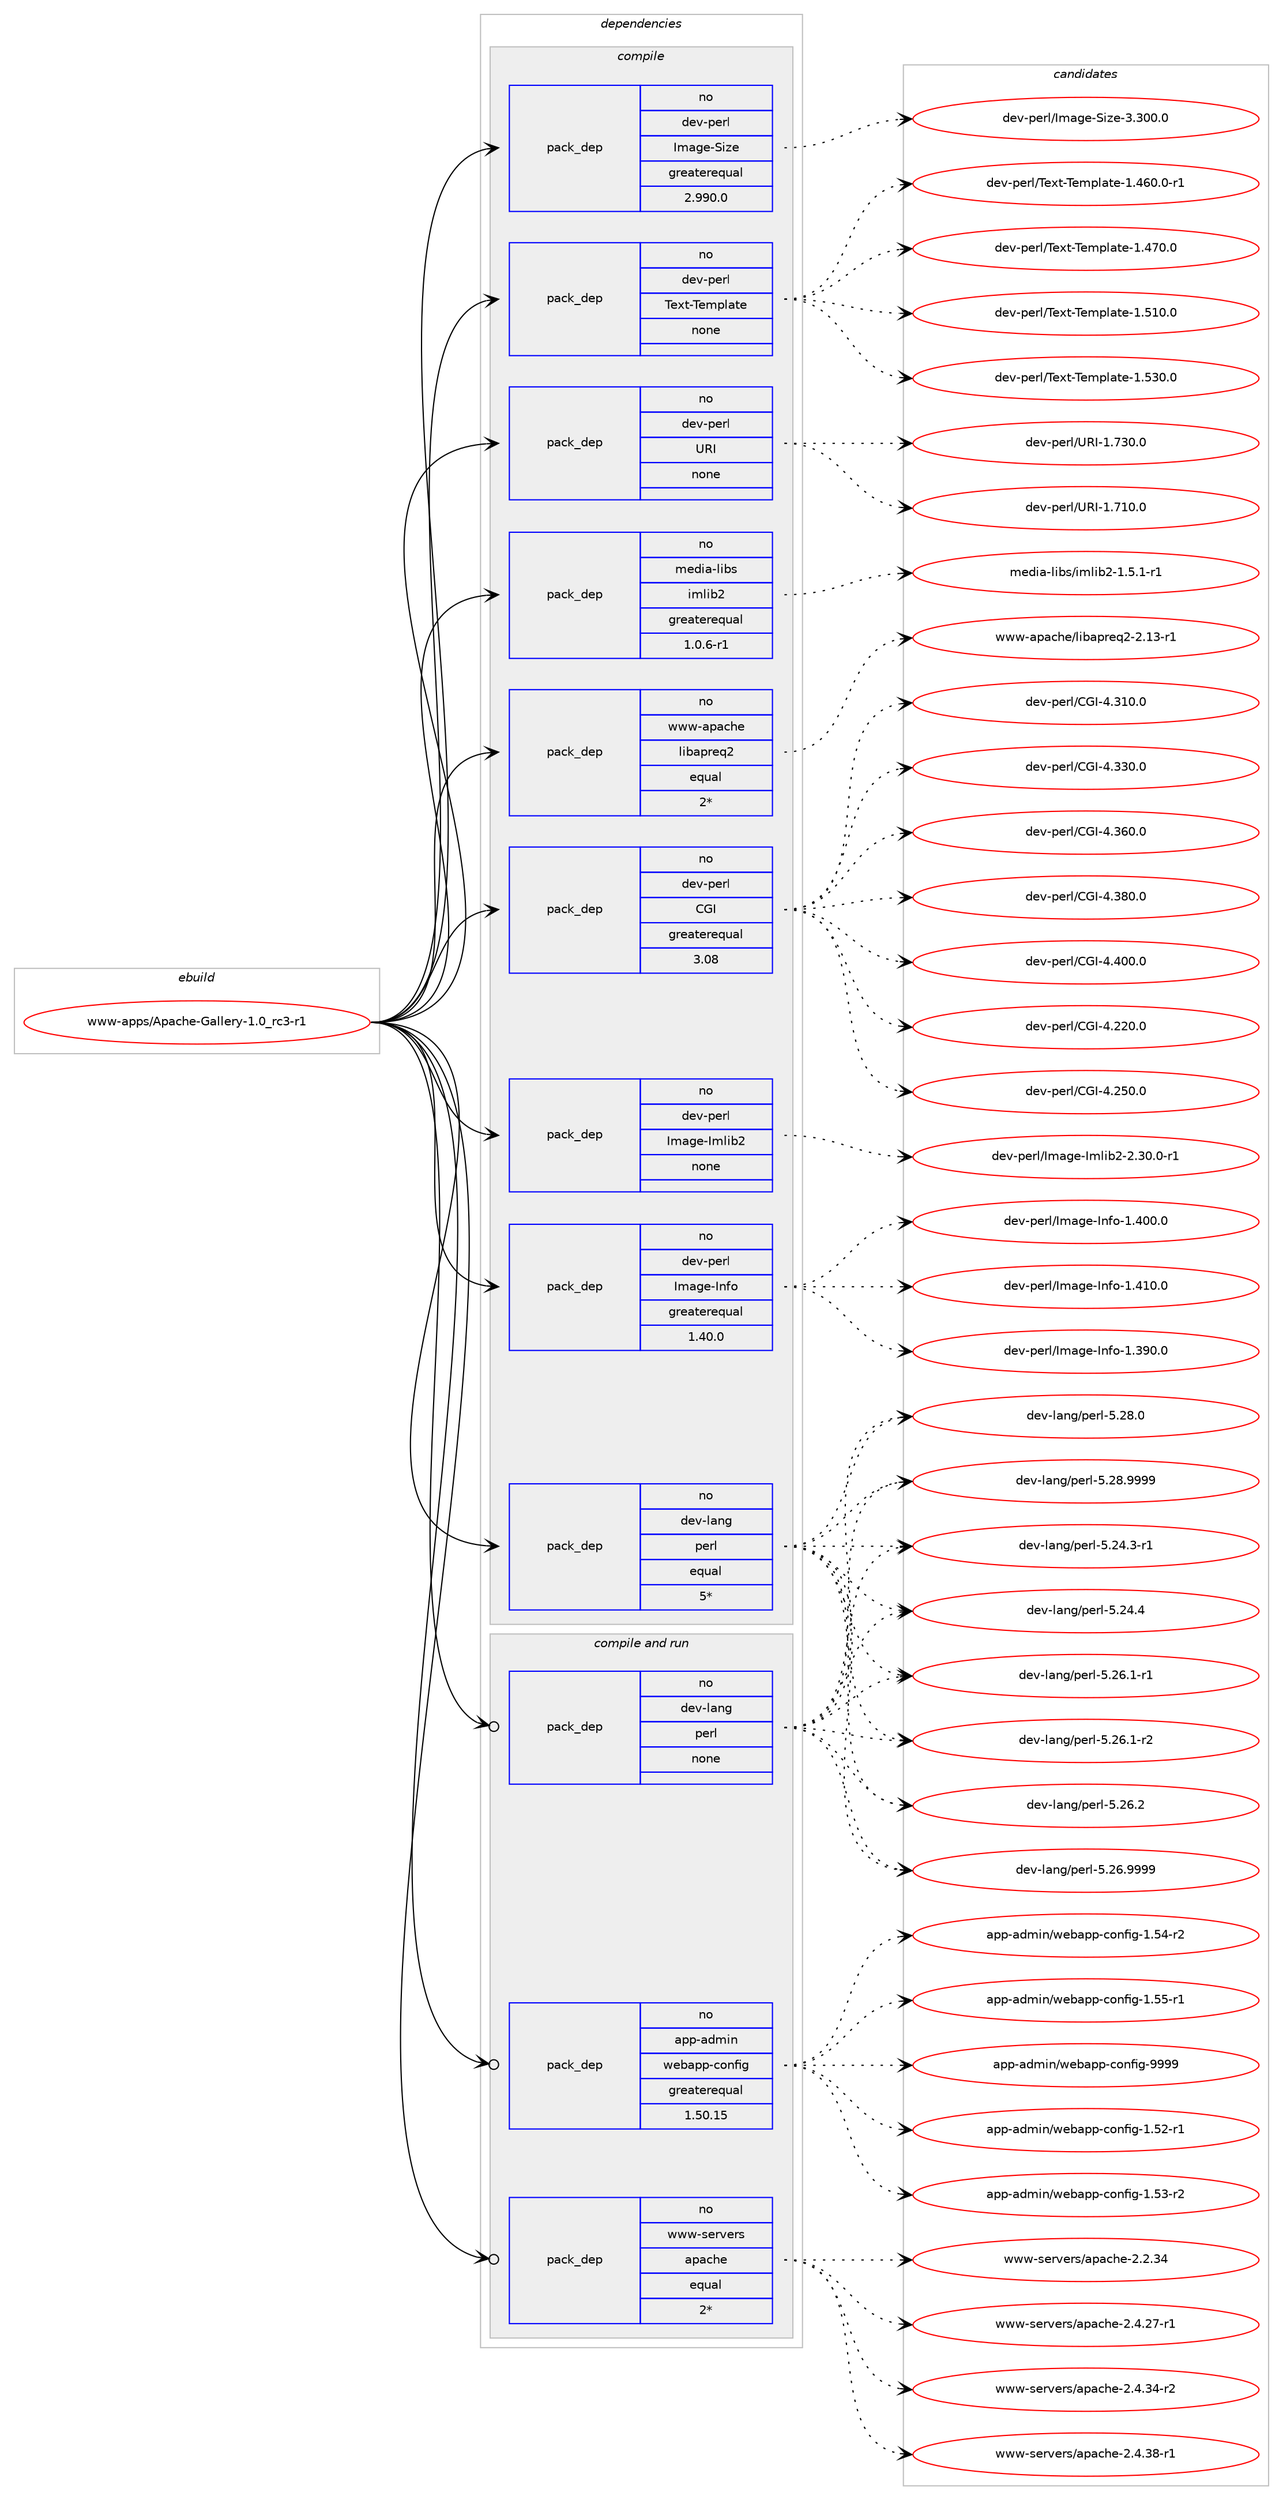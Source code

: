 digraph prolog {

# *************
# Graph options
# *************

newrank=true;
concentrate=true;
compound=true;
graph [rankdir=LR,fontname=Helvetica,fontsize=10,ranksep=1.5];#, ranksep=2.5, nodesep=0.2];
edge  [arrowhead=vee];
node  [fontname=Helvetica,fontsize=10];

# **********
# The ebuild
# **********

subgraph cluster_leftcol {
color=gray;
rank=same;
label=<<i>ebuild</i>>;
id [label="www-apps/Apache-Gallery-1.0_rc3-r1", color=red, width=4, href="../www-apps/Apache-Gallery-1.0_rc3-r1.svg"];
}

# ****************
# The dependencies
# ****************

subgraph cluster_midcol {
color=gray;
label=<<i>dependencies</i>>;
subgraph cluster_compile {
fillcolor="#eeeeee";
style=filled;
label=<<i>compile</i>>;
subgraph pack1251806 {
dependency1743853 [label=<<TABLE BORDER="0" CELLBORDER="1" CELLSPACING="0" CELLPADDING="4" WIDTH="220"><TR><TD ROWSPAN="6" CELLPADDING="30">pack_dep</TD></TR><TR><TD WIDTH="110">no</TD></TR><TR><TD>dev-lang</TD></TR><TR><TD>perl</TD></TR><TR><TD>equal</TD></TR><TR><TD>5*</TD></TR></TABLE>>, shape=none, color=blue];
}
id:e -> dependency1743853:w [weight=20,style="solid",arrowhead="vee"];
subgraph pack1251807 {
dependency1743854 [label=<<TABLE BORDER="0" CELLBORDER="1" CELLSPACING="0" CELLPADDING="4" WIDTH="220"><TR><TD ROWSPAN="6" CELLPADDING="30">pack_dep</TD></TR><TR><TD WIDTH="110">no</TD></TR><TR><TD>dev-perl</TD></TR><TR><TD>CGI</TD></TR><TR><TD>greaterequal</TD></TR><TR><TD>3.08</TD></TR></TABLE>>, shape=none, color=blue];
}
id:e -> dependency1743854:w [weight=20,style="solid",arrowhead="vee"];
subgraph pack1251808 {
dependency1743855 [label=<<TABLE BORDER="0" CELLBORDER="1" CELLSPACING="0" CELLPADDING="4" WIDTH="220"><TR><TD ROWSPAN="6" CELLPADDING="30">pack_dep</TD></TR><TR><TD WIDTH="110">no</TD></TR><TR><TD>dev-perl</TD></TR><TR><TD>Image-Imlib2</TD></TR><TR><TD>none</TD></TR><TR><TD></TD></TR></TABLE>>, shape=none, color=blue];
}
id:e -> dependency1743855:w [weight=20,style="solid",arrowhead="vee"];
subgraph pack1251809 {
dependency1743856 [label=<<TABLE BORDER="0" CELLBORDER="1" CELLSPACING="0" CELLPADDING="4" WIDTH="220"><TR><TD ROWSPAN="6" CELLPADDING="30">pack_dep</TD></TR><TR><TD WIDTH="110">no</TD></TR><TR><TD>dev-perl</TD></TR><TR><TD>Image-Info</TD></TR><TR><TD>greaterequal</TD></TR><TR><TD>1.40.0</TD></TR></TABLE>>, shape=none, color=blue];
}
id:e -> dependency1743856:w [weight=20,style="solid",arrowhead="vee"];
subgraph pack1251810 {
dependency1743857 [label=<<TABLE BORDER="0" CELLBORDER="1" CELLSPACING="0" CELLPADDING="4" WIDTH="220"><TR><TD ROWSPAN="6" CELLPADDING="30">pack_dep</TD></TR><TR><TD WIDTH="110">no</TD></TR><TR><TD>dev-perl</TD></TR><TR><TD>Image-Size</TD></TR><TR><TD>greaterequal</TD></TR><TR><TD>2.990.0</TD></TR></TABLE>>, shape=none, color=blue];
}
id:e -> dependency1743857:w [weight=20,style="solid",arrowhead="vee"];
subgraph pack1251811 {
dependency1743858 [label=<<TABLE BORDER="0" CELLBORDER="1" CELLSPACING="0" CELLPADDING="4" WIDTH="220"><TR><TD ROWSPAN="6" CELLPADDING="30">pack_dep</TD></TR><TR><TD WIDTH="110">no</TD></TR><TR><TD>dev-perl</TD></TR><TR><TD>Text-Template</TD></TR><TR><TD>none</TD></TR><TR><TD></TD></TR></TABLE>>, shape=none, color=blue];
}
id:e -> dependency1743858:w [weight=20,style="solid",arrowhead="vee"];
subgraph pack1251812 {
dependency1743859 [label=<<TABLE BORDER="0" CELLBORDER="1" CELLSPACING="0" CELLPADDING="4" WIDTH="220"><TR><TD ROWSPAN="6" CELLPADDING="30">pack_dep</TD></TR><TR><TD WIDTH="110">no</TD></TR><TR><TD>dev-perl</TD></TR><TR><TD>URI</TD></TR><TR><TD>none</TD></TR><TR><TD></TD></TR></TABLE>>, shape=none, color=blue];
}
id:e -> dependency1743859:w [weight=20,style="solid",arrowhead="vee"];
subgraph pack1251813 {
dependency1743860 [label=<<TABLE BORDER="0" CELLBORDER="1" CELLSPACING="0" CELLPADDING="4" WIDTH="220"><TR><TD ROWSPAN="6" CELLPADDING="30">pack_dep</TD></TR><TR><TD WIDTH="110">no</TD></TR><TR><TD>media-libs</TD></TR><TR><TD>imlib2</TD></TR><TR><TD>greaterequal</TD></TR><TR><TD>1.0.6-r1</TD></TR></TABLE>>, shape=none, color=blue];
}
id:e -> dependency1743860:w [weight=20,style="solid",arrowhead="vee"];
subgraph pack1251814 {
dependency1743861 [label=<<TABLE BORDER="0" CELLBORDER="1" CELLSPACING="0" CELLPADDING="4" WIDTH="220"><TR><TD ROWSPAN="6" CELLPADDING="30">pack_dep</TD></TR><TR><TD WIDTH="110">no</TD></TR><TR><TD>www-apache</TD></TR><TR><TD>libapreq2</TD></TR><TR><TD>equal</TD></TR><TR><TD>2*</TD></TR></TABLE>>, shape=none, color=blue];
}
id:e -> dependency1743861:w [weight=20,style="solid",arrowhead="vee"];
}
subgraph cluster_compileandrun {
fillcolor="#eeeeee";
style=filled;
label=<<i>compile and run</i>>;
subgraph pack1251815 {
dependency1743862 [label=<<TABLE BORDER="0" CELLBORDER="1" CELLSPACING="0" CELLPADDING="4" WIDTH="220"><TR><TD ROWSPAN="6" CELLPADDING="30">pack_dep</TD></TR><TR><TD WIDTH="110">no</TD></TR><TR><TD>app-admin</TD></TR><TR><TD>webapp-config</TD></TR><TR><TD>greaterequal</TD></TR><TR><TD>1.50.15</TD></TR></TABLE>>, shape=none, color=blue];
}
id:e -> dependency1743862:w [weight=20,style="solid",arrowhead="odotvee"];
subgraph pack1251816 {
dependency1743863 [label=<<TABLE BORDER="0" CELLBORDER="1" CELLSPACING="0" CELLPADDING="4" WIDTH="220"><TR><TD ROWSPAN="6" CELLPADDING="30">pack_dep</TD></TR><TR><TD WIDTH="110">no</TD></TR><TR><TD>dev-lang</TD></TR><TR><TD>perl</TD></TR><TR><TD>none</TD></TR><TR><TD></TD></TR></TABLE>>, shape=none, color=blue];
}
id:e -> dependency1743863:w [weight=20,style="solid",arrowhead="odotvee"];
subgraph pack1251817 {
dependency1743864 [label=<<TABLE BORDER="0" CELLBORDER="1" CELLSPACING="0" CELLPADDING="4" WIDTH="220"><TR><TD ROWSPAN="6" CELLPADDING="30">pack_dep</TD></TR><TR><TD WIDTH="110">no</TD></TR><TR><TD>www-servers</TD></TR><TR><TD>apache</TD></TR><TR><TD>equal</TD></TR><TR><TD>2*</TD></TR></TABLE>>, shape=none, color=blue];
}
id:e -> dependency1743864:w [weight=20,style="solid",arrowhead="odotvee"];
}
subgraph cluster_run {
fillcolor="#eeeeee";
style=filled;
label=<<i>run</i>>;
}
}

# **************
# The candidates
# **************

subgraph cluster_choices {
rank=same;
color=gray;
label=<<i>candidates</i>>;

subgraph choice1251806 {
color=black;
nodesep=1;
choice100101118451089711010347112101114108455346505246514511449 [label="dev-lang/perl-5.24.3-r1", color=red, width=4,href="../dev-lang/perl-5.24.3-r1.svg"];
choice10010111845108971101034711210111410845534650524652 [label="dev-lang/perl-5.24.4", color=red, width=4,href="../dev-lang/perl-5.24.4.svg"];
choice100101118451089711010347112101114108455346505446494511449 [label="dev-lang/perl-5.26.1-r1", color=red, width=4,href="../dev-lang/perl-5.26.1-r1.svg"];
choice100101118451089711010347112101114108455346505446494511450 [label="dev-lang/perl-5.26.1-r2", color=red, width=4,href="../dev-lang/perl-5.26.1-r2.svg"];
choice10010111845108971101034711210111410845534650544650 [label="dev-lang/perl-5.26.2", color=red, width=4,href="../dev-lang/perl-5.26.2.svg"];
choice10010111845108971101034711210111410845534650544657575757 [label="dev-lang/perl-5.26.9999", color=red, width=4,href="../dev-lang/perl-5.26.9999.svg"];
choice10010111845108971101034711210111410845534650564648 [label="dev-lang/perl-5.28.0", color=red, width=4,href="../dev-lang/perl-5.28.0.svg"];
choice10010111845108971101034711210111410845534650564657575757 [label="dev-lang/perl-5.28.9999", color=red, width=4,href="../dev-lang/perl-5.28.9999.svg"];
dependency1743853:e -> choice100101118451089711010347112101114108455346505246514511449:w [style=dotted,weight="100"];
dependency1743853:e -> choice10010111845108971101034711210111410845534650524652:w [style=dotted,weight="100"];
dependency1743853:e -> choice100101118451089711010347112101114108455346505446494511449:w [style=dotted,weight="100"];
dependency1743853:e -> choice100101118451089711010347112101114108455346505446494511450:w [style=dotted,weight="100"];
dependency1743853:e -> choice10010111845108971101034711210111410845534650544650:w [style=dotted,weight="100"];
dependency1743853:e -> choice10010111845108971101034711210111410845534650544657575757:w [style=dotted,weight="100"];
dependency1743853:e -> choice10010111845108971101034711210111410845534650564648:w [style=dotted,weight="100"];
dependency1743853:e -> choice10010111845108971101034711210111410845534650564657575757:w [style=dotted,weight="100"];
}
subgraph choice1251807 {
color=black;
nodesep=1;
choice10010111845112101114108476771734552465050484648 [label="dev-perl/CGI-4.220.0", color=red, width=4,href="../dev-perl/CGI-4.220.0.svg"];
choice10010111845112101114108476771734552465053484648 [label="dev-perl/CGI-4.250.0", color=red, width=4,href="../dev-perl/CGI-4.250.0.svg"];
choice10010111845112101114108476771734552465149484648 [label="dev-perl/CGI-4.310.0", color=red, width=4,href="../dev-perl/CGI-4.310.0.svg"];
choice10010111845112101114108476771734552465151484648 [label="dev-perl/CGI-4.330.0", color=red, width=4,href="../dev-perl/CGI-4.330.0.svg"];
choice10010111845112101114108476771734552465154484648 [label="dev-perl/CGI-4.360.0", color=red, width=4,href="../dev-perl/CGI-4.360.0.svg"];
choice10010111845112101114108476771734552465156484648 [label="dev-perl/CGI-4.380.0", color=red, width=4,href="../dev-perl/CGI-4.380.0.svg"];
choice10010111845112101114108476771734552465248484648 [label="dev-perl/CGI-4.400.0", color=red, width=4,href="../dev-perl/CGI-4.400.0.svg"];
dependency1743854:e -> choice10010111845112101114108476771734552465050484648:w [style=dotted,weight="100"];
dependency1743854:e -> choice10010111845112101114108476771734552465053484648:w [style=dotted,weight="100"];
dependency1743854:e -> choice10010111845112101114108476771734552465149484648:w [style=dotted,weight="100"];
dependency1743854:e -> choice10010111845112101114108476771734552465151484648:w [style=dotted,weight="100"];
dependency1743854:e -> choice10010111845112101114108476771734552465154484648:w [style=dotted,weight="100"];
dependency1743854:e -> choice10010111845112101114108476771734552465156484648:w [style=dotted,weight="100"];
dependency1743854:e -> choice10010111845112101114108476771734552465248484648:w [style=dotted,weight="100"];
}
subgraph choice1251808 {
color=black;
nodesep=1;
choice1001011184511210111410847731099710310145731091081059850455046514846484511449 [label="dev-perl/Image-Imlib2-2.30.0-r1", color=red, width=4,href="../dev-perl/Image-Imlib2-2.30.0-r1.svg"];
dependency1743855:e -> choice1001011184511210111410847731099710310145731091081059850455046514846484511449:w [style=dotted,weight="100"];
}
subgraph choice1251809 {
color=black;
nodesep=1;
choice1001011184511210111410847731099710310145731101021114549465157484648 [label="dev-perl/Image-Info-1.390.0", color=red, width=4,href="../dev-perl/Image-Info-1.390.0.svg"];
choice1001011184511210111410847731099710310145731101021114549465248484648 [label="dev-perl/Image-Info-1.400.0", color=red, width=4,href="../dev-perl/Image-Info-1.400.0.svg"];
choice1001011184511210111410847731099710310145731101021114549465249484648 [label="dev-perl/Image-Info-1.410.0", color=red, width=4,href="../dev-perl/Image-Info-1.410.0.svg"];
dependency1743856:e -> choice1001011184511210111410847731099710310145731101021114549465157484648:w [style=dotted,weight="100"];
dependency1743856:e -> choice1001011184511210111410847731099710310145731101021114549465248484648:w [style=dotted,weight="100"];
dependency1743856:e -> choice1001011184511210111410847731099710310145731101021114549465249484648:w [style=dotted,weight="100"];
}
subgraph choice1251810 {
color=black;
nodesep=1;
choice1001011184511210111410847731099710310145831051221014551465148484648 [label="dev-perl/Image-Size-3.300.0", color=red, width=4,href="../dev-perl/Image-Size-3.300.0.svg"];
dependency1743857:e -> choice1001011184511210111410847731099710310145831051221014551465148484648:w [style=dotted,weight="100"];
}
subgraph choice1251811 {
color=black;
nodesep=1;
choice10010111845112101114108478410112011645841011091121089711610145494652544846484511449 [label="dev-perl/Text-Template-1.460.0-r1", color=red, width=4,href="../dev-perl/Text-Template-1.460.0-r1.svg"];
choice1001011184511210111410847841011201164584101109112108971161014549465255484648 [label="dev-perl/Text-Template-1.470.0", color=red, width=4,href="../dev-perl/Text-Template-1.470.0.svg"];
choice1001011184511210111410847841011201164584101109112108971161014549465349484648 [label="dev-perl/Text-Template-1.510.0", color=red, width=4,href="../dev-perl/Text-Template-1.510.0.svg"];
choice1001011184511210111410847841011201164584101109112108971161014549465351484648 [label="dev-perl/Text-Template-1.530.0", color=red, width=4,href="../dev-perl/Text-Template-1.530.0.svg"];
dependency1743858:e -> choice10010111845112101114108478410112011645841011091121089711610145494652544846484511449:w [style=dotted,weight="100"];
dependency1743858:e -> choice1001011184511210111410847841011201164584101109112108971161014549465255484648:w [style=dotted,weight="100"];
dependency1743858:e -> choice1001011184511210111410847841011201164584101109112108971161014549465349484648:w [style=dotted,weight="100"];
dependency1743858:e -> choice1001011184511210111410847841011201164584101109112108971161014549465351484648:w [style=dotted,weight="100"];
}
subgraph choice1251812 {
color=black;
nodesep=1;
choice10010111845112101114108478582734549465549484648 [label="dev-perl/URI-1.710.0", color=red, width=4,href="../dev-perl/URI-1.710.0.svg"];
choice10010111845112101114108478582734549465551484648 [label="dev-perl/URI-1.730.0", color=red, width=4,href="../dev-perl/URI-1.730.0.svg"];
dependency1743859:e -> choice10010111845112101114108478582734549465549484648:w [style=dotted,weight="100"];
dependency1743859:e -> choice10010111845112101114108478582734549465551484648:w [style=dotted,weight="100"];
}
subgraph choice1251813 {
color=black;
nodesep=1;
choice1091011001059745108105981154710510910810598504549465346494511449 [label="media-libs/imlib2-1.5.1-r1", color=red, width=4,href="../media-libs/imlib2-1.5.1-r1.svg"];
dependency1743860:e -> choice1091011001059745108105981154710510910810598504549465346494511449:w [style=dotted,weight="100"];
}
subgraph choice1251814 {
color=black;
nodesep=1;
choice119119119459711297991041014710810598971121141011135045504649514511449 [label="www-apache/libapreq2-2.13-r1", color=red, width=4,href="../www-apache/libapreq2-2.13-r1.svg"];
dependency1743861:e -> choice119119119459711297991041014710810598971121141011135045504649514511449:w [style=dotted,weight="100"];
}
subgraph choice1251815 {
color=black;
nodesep=1;
choice971121124597100109105110471191019897112112459911111010210510345494653504511449 [label="app-admin/webapp-config-1.52-r1", color=red, width=4,href="../app-admin/webapp-config-1.52-r1.svg"];
choice971121124597100109105110471191019897112112459911111010210510345494653514511450 [label="app-admin/webapp-config-1.53-r2", color=red, width=4,href="../app-admin/webapp-config-1.53-r2.svg"];
choice971121124597100109105110471191019897112112459911111010210510345494653524511450 [label="app-admin/webapp-config-1.54-r2", color=red, width=4,href="../app-admin/webapp-config-1.54-r2.svg"];
choice971121124597100109105110471191019897112112459911111010210510345494653534511449 [label="app-admin/webapp-config-1.55-r1", color=red, width=4,href="../app-admin/webapp-config-1.55-r1.svg"];
choice97112112459710010910511047119101989711211245991111101021051034557575757 [label="app-admin/webapp-config-9999", color=red, width=4,href="../app-admin/webapp-config-9999.svg"];
dependency1743862:e -> choice971121124597100109105110471191019897112112459911111010210510345494653504511449:w [style=dotted,weight="100"];
dependency1743862:e -> choice971121124597100109105110471191019897112112459911111010210510345494653514511450:w [style=dotted,weight="100"];
dependency1743862:e -> choice971121124597100109105110471191019897112112459911111010210510345494653524511450:w [style=dotted,weight="100"];
dependency1743862:e -> choice971121124597100109105110471191019897112112459911111010210510345494653534511449:w [style=dotted,weight="100"];
dependency1743862:e -> choice97112112459710010910511047119101989711211245991111101021051034557575757:w [style=dotted,weight="100"];
}
subgraph choice1251816 {
color=black;
nodesep=1;
choice100101118451089711010347112101114108455346505246514511449 [label="dev-lang/perl-5.24.3-r1", color=red, width=4,href="../dev-lang/perl-5.24.3-r1.svg"];
choice10010111845108971101034711210111410845534650524652 [label="dev-lang/perl-5.24.4", color=red, width=4,href="../dev-lang/perl-5.24.4.svg"];
choice100101118451089711010347112101114108455346505446494511449 [label="dev-lang/perl-5.26.1-r1", color=red, width=4,href="../dev-lang/perl-5.26.1-r1.svg"];
choice100101118451089711010347112101114108455346505446494511450 [label="dev-lang/perl-5.26.1-r2", color=red, width=4,href="../dev-lang/perl-5.26.1-r2.svg"];
choice10010111845108971101034711210111410845534650544650 [label="dev-lang/perl-5.26.2", color=red, width=4,href="../dev-lang/perl-5.26.2.svg"];
choice10010111845108971101034711210111410845534650544657575757 [label="dev-lang/perl-5.26.9999", color=red, width=4,href="../dev-lang/perl-5.26.9999.svg"];
choice10010111845108971101034711210111410845534650564648 [label="dev-lang/perl-5.28.0", color=red, width=4,href="../dev-lang/perl-5.28.0.svg"];
choice10010111845108971101034711210111410845534650564657575757 [label="dev-lang/perl-5.28.9999", color=red, width=4,href="../dev-lang/perl-5.28.9999.svg"];
dependency1743863:e -> choice100101118451089711010347112101114108455346505246514511449:w [style=dotted,weight="100"];
dependency1743863:e -> choice10010111845108971101034711210111410845534650524652:w [style=dotted,weight="100"];
dependency1743863:e -> choice100101118451089711010347112101114108455346505446494511449:w [style=dotted,weight="100"];
dependency1743863:e -> choice100101118451089711010347112101114108455346505446494511450:w [style=dotted,weight="100"];
dependency1743863:e -> choice10010111845108971101034711210111410845534650544650:w [style=dotted,weight="100"];
dependency1743863:e -> choice10010111845108971101034711210111410845534650544657575757:w [style=dotted,weight="100"];
dependency1743863:e -> choice10010111845108971101034711210111410845534650564648:w [style=dotted,weight="100"];
dependency1743863:e -> choice10010111845108971101034711210111410845534650564657575757:w [style=dotted,weight="100"];
}
subgraph choice1251817 {
color=black;
nodesep=1;
choice119119119451151011141181011141154797112979910410145504650465152 [label="www-servers/apache-2.2.34", color=red, width=4,href="../www-servers/apache-2.2.34.svg"];
choice1191191194511510111411810111411547971129799104101455046524650554511449 [label="www-servers/apache-2.4.27-r1", color=red, width=4,href="../www-servers/apache-2.4.27-r1.svg"];
choice1191191194511510111411810111411547971129799104101455046524651524511450 [label="www-servers/apache-2.4.34-r2", color=red, width=4,href="../www-servers/apache-2.4.34-r2.svg"];
choice1191191194511510111411810111411547971129799104101455046524651564511449 [label="www-servers/apache-2.4.38-r1", color=red, width=4,href="../www-servers/apache-2.4.38-r1.svg"];
dependency1743864:e -> choice119119119451151011141181011141154797112979910410145504650465152:w [style=dotted,weight="100"];
dependency1743864:e -> choice1191191194511510111411810111411547971129799104101455046524650554511449:w [style=dotted,weight="100"];
dependency1743864:e -> choice1191191194511510111411810111411547971129799104101455046524651524511450:w [style=dotted,weight="100"];
dependency1743864:e -> choice1191191194511510111411810111411547971129799104101455046524651564511449:w [style=dotted,weight="100"];
}
}

}
